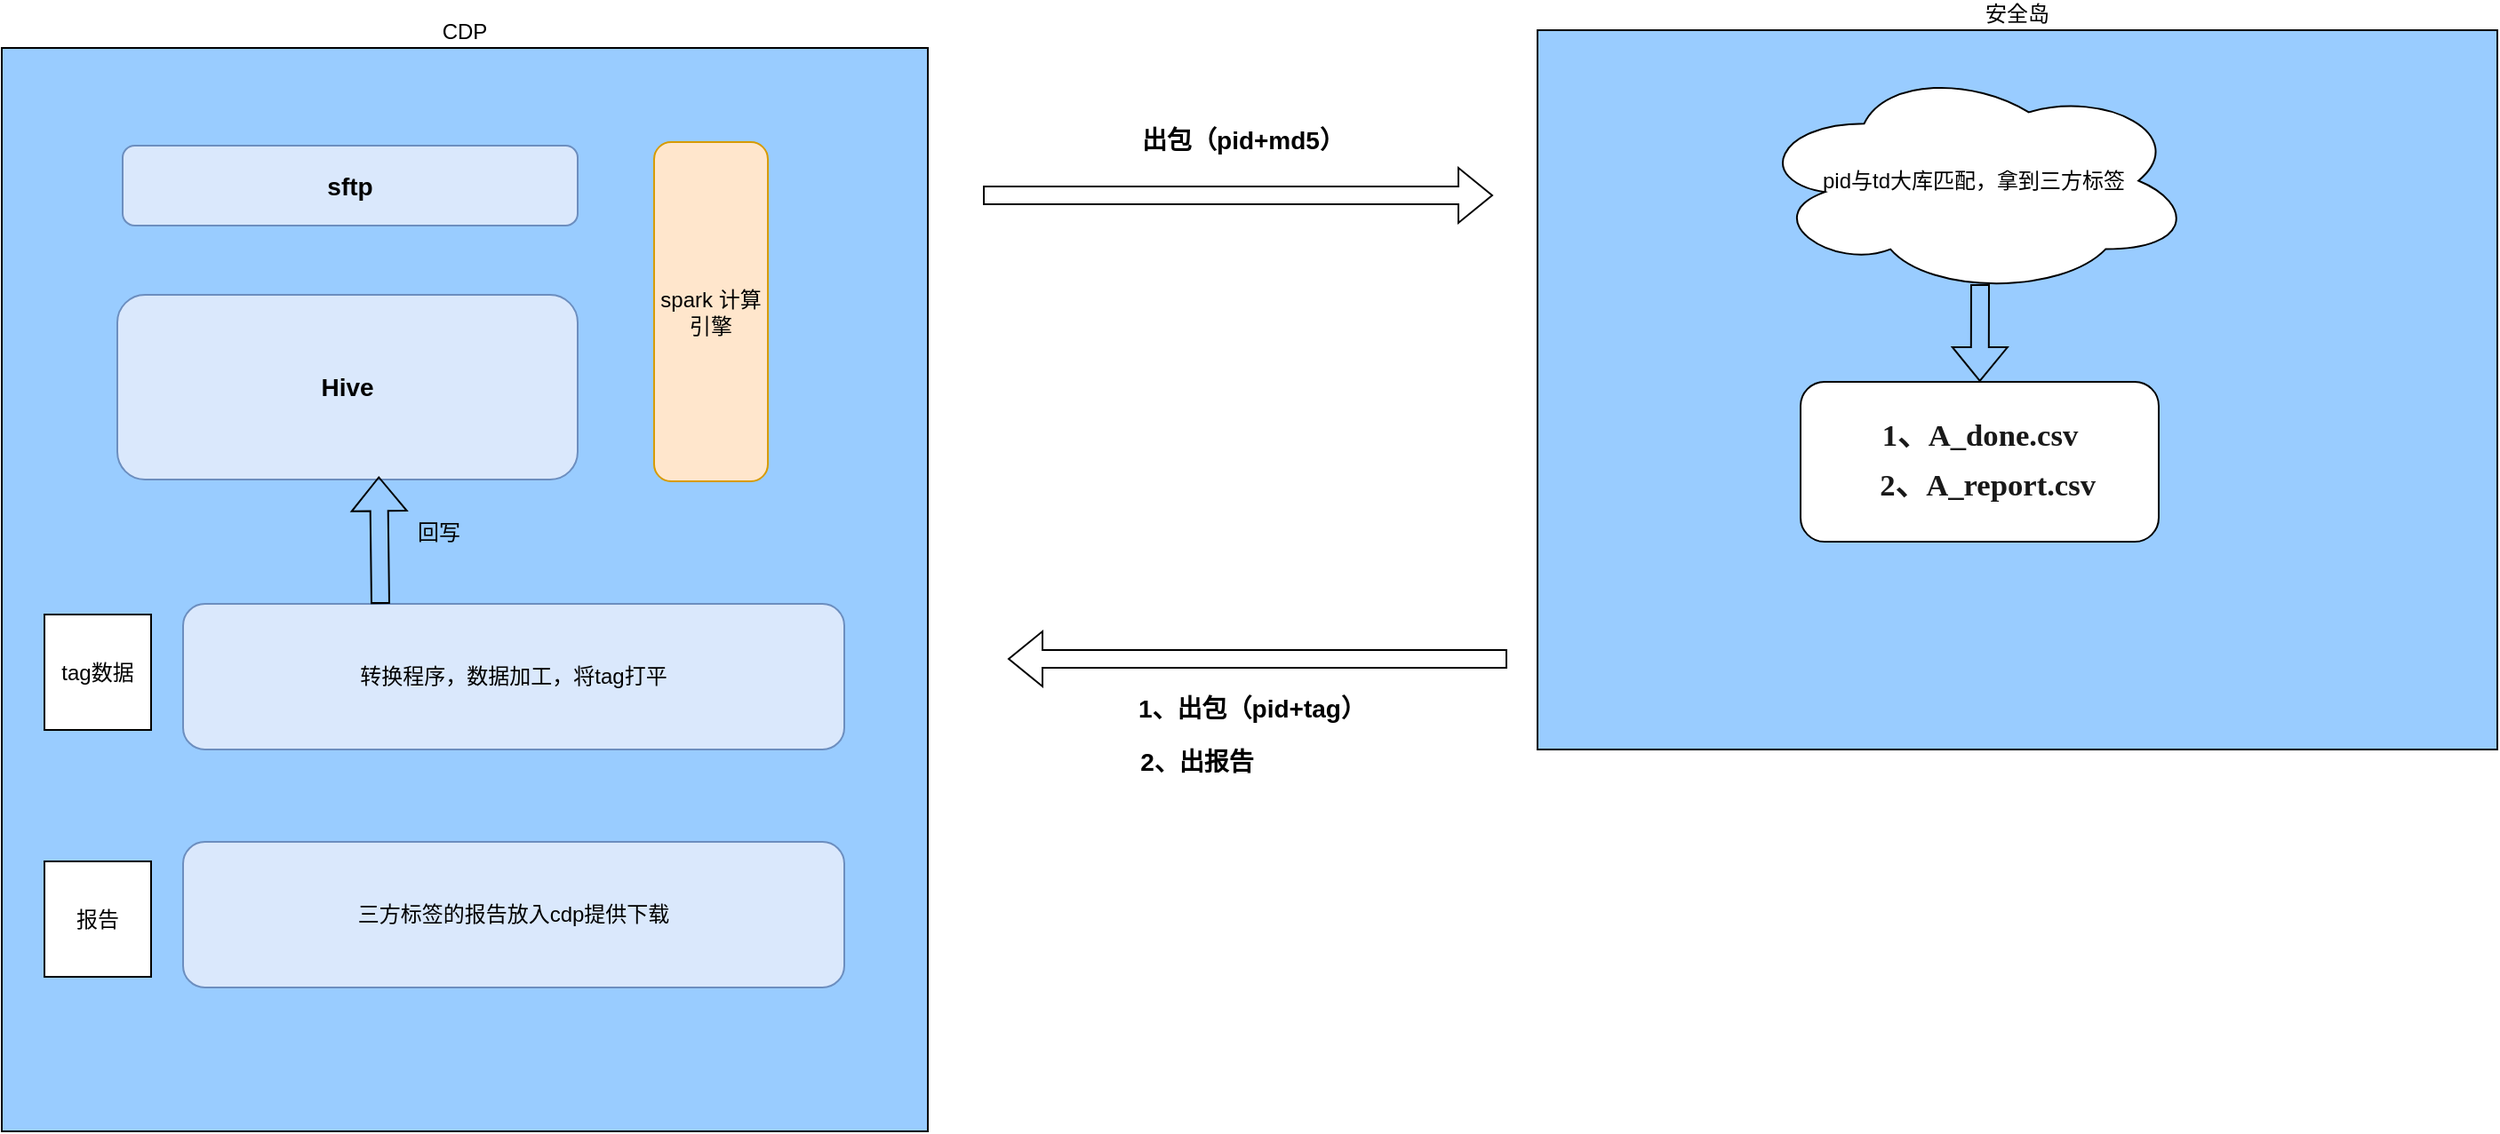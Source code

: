 <mxfile version="21.1.2" type="github">
  <diagram name="第 1 页" id="jkvh4A5DkbGee7e1IqiZ">
    <mxGraphModel dx="1265" dy="714" grid="0" gridSize="10" guides="1" tooltips="1" connect="1" arrows="1" fold="1" page="1" pageScale="1" pageWidth="1700" pageHeight="1100" math="0" shadow="0">
      <root>
        <mxCell id="0" />
        <mxCell id="1" parent="0" />
        <mxCell id="M-rgaktpT5TFiBYmBd5q-44" value="CDP" style="rounded=0;whiteSpace=wrap;html=1;labelPosition=center;verticalLabelPosition=top;align=center;verticalAlign=bottom;fillColor=#99CCFF;" vertex="1" parent="1">
          <mxGeometry x="179" y="92" width="521" height="610" as="geometry" />
        </mxCell>
        <mxCell id="M-rgaktpT5TFiBYmBd5q-45" value="&lt;b&gt;&lt;font style=&quot;font-size: 14px;&quot;&gt;Hive&lt;/font&gt;&lt;/b&gt;" style="rounded=1;whiteSpace=wrap;html=1;fillColor=#dae8fc;strokeColor=#6c8ebf;labelPosition=center;verticalLabelPosition=middle;align=center;verticalAlign=middle;" vertex="1" parent="1">
          <mxGeometry x="244" y="231" width="259" height="104" as="geometry" />
        </mxCell>
        <mxCell id="M-rgaktpT5TFiBYmBd5q-47" value="&lt;b&gt;&lt;font style=&quot;font-size: 14px;&quot;&gt;sftp&lt;/font&gt;&lt;/b&gt;" style="rounded=1;whiteSpace=wrap;html=1;fillColor=#dae8fc;strokeColor=#6c8ebf;" vertex="1" parent="1">
          <mxGeometry x="247" y="147" width="256" height="45" as="geometry" />
        </mxCell>
        <mxCell id="M-rgaktpT5TFiBYmBd5q-50" value="spark 计算引擎" style="rounded=1;whiteSpace=wrap;html=1;fillColor=#ffe6cc;strokeColor=#d79b00;" vertex="1" parent="1">
          <mxGeometry x="546" y="145" width="64" height="191" as="geometry" />
        </mxCell>
        <mxCell id="M-rgaktpT5TFiBYmBd5q-52" value="安全岛" style="rounded=0;whiteSpace=wrap;html=1;labelPosition=center;verticalLabelPosition=top;align=center;verticalAlign=bottom;fillColor=#99CCFF;" vertex="1" parent="1">
          <mxGeometry x="1043" y="82" width="540" height="405" as="geometry" />
        </mxCell>
        <mxCell id="M-rgaktpT5TFiBYmBd5q-53" value="" style="shape=flexArrow;endArrow=classic;html=1;rounded=0;" edge="1" parent="1">
          <mxGeometry width="50" height="50" relative="1" as="geometry">
            <mxPoint x="731" y="175" as="sourcePoint" />
            <mxPoint x="1018" y="175" as="targetPoint" />
          </mxGeometry>
        </mxCell>
        <mxCell id="M-rgaktpT5TFiBYmBd5q-54" value="出包（pid+md5）" style="text;html=1;strokeColor=none;fillColor=none;align=center;verticalAlign=middle;whiteSpace=wrap;rounded=0;fontStyle=1;fontSize=14;" vertex="1" parent="1">
          <mxGeometry x="806" y="130" width="143" height="28" as="geometry" />
        </mxCell>
        <mxCell id="M-rgaktpT5TFiBYmBd5q-56" value="pid与td大库匹配，拿到三方标签" style="ellipse;shape=cloud;whiteSpace=wrap;html=1;" vertex="1" parent="1">
          <mxGeometry x="1165" y="102.5" width="247" height="128.5" as="geometry" />
        </mxCell>
        <mxCell id="M-rgaktpT5TFiBYmBd5q-58" value="&lt;p style=&quot;border-color: var(--border-color); margin: 0px; line-height: 12px;&quot; align=&quot;center&quot;&gt;&lt;span style=&quot;color: rgb(25, 25, 25); font-family: &amp;quot;Microsoft YaHei&amp;quot;; font-size: 13pt; font-weight: 600; background-color: initial;&quot;&gt;1、A_done.csv&lt;/span&gt;&lt;br&gt;&lt;/p&gt;&lt;br style=&quot;border-color: var(--border-color);&quot;&gt;&lt;p style=&quot;border-color: var(--border-color); margin: 0px; line-height: 12px;&quot; align=&quot;center&quot;&gt;&lt;span style=&quot;border-color: var(--border-color); font-family: &amp;quot;Microsoft YaHei&amp;quot;; font-size: 13pt; font-weight: 600; color: rgb(25, 25, 25);&quot;&gt;&amp;nbsp; 2、A_report.csv&lt;/span&gt;&lt;/p&gt;" style="rounded=1;whiteSpace=wrap;html=1;" vertex="1" parent="1">
          <mxGeometry x="1191" y="280" width="201.5" height="90" as="geometry" />
        </mxCell>
        <mxCell id="M-rgaktpT5TFiBYmBd5q-59" value="" style="shape=flexArrow;endArrow=classic;html=1;rounded=0;" edge="1" parent="1" target="M-rgaktpT5TFiBYmBd5q-58">
          <mxGeometry width="50" height="50" relative="1" as="geometry">
            <mxPoint x="1292" y="225" as="sourcePoint" />
            <mxPoint x="1342" y="175" as="targetPoint" />
          </mxGeometry>
        </mxCell>
        <mxCell id="M-rgaktpT5TFiBYmBd5q-60" value="" style="shape=flexArrow;endArrow=classic;html=1;rounded=0;" edge="1" parent="1">
          <mxGeometry width="50" height="50" relative="1" as="geometry">
            <mxPoint x="1026" y="436" as="sourcePoint" />
            <mxPoint x="745" y="436" as="targetPoint" />
          </mxGeometry>
        </mxCell>
        <mxCell id="M-rgaktpT5TFiBYmBd5q-61" value="1、出包（pid+tag）" style="text;html=1;strokeColor=none;fillColor=none;align=center;verticalAlign=middle;whiteSpace=wrap;rounded=0;fontStyle=1;fontSize=14;" vertex="1" parent="1">
          <mxGeometry x="811" y="450" width="143" height="28" as="geometry" />
        </mxCell>
        <mxCell id="M-rgaktpT5TFiBYmBd5q-63" value="2、出报告" style="text;html=1;strokeColor=none;fillColor=none;align=center;verticalAlign=middle;whiteSpace=wrap;rounded=0;fontStyle=1;fontSize=14;" vertex="1" parent="1">
          <mxGeometry x="803" y="478" width="97" height="32" as="geometry" />
        </mxCell>
        <mxCell id="M-rgaktpT5TFiBYmBd5q-64" value="转换程序，数据加工，将tag打平" style="rounded=1;whiteSpace=wrap;html=1;fillColor=#dae8fc;strokeColor=#6c8ebf;" vertex="1" parent="1">
          <mxGeometry x="281" y="405" width="372" height="82" as="geometry" />
        </mxCell>
        <mxCell id="M-rgaktpT5TFiBYmBd5q-71" value="tag数据" style="rounded=0;whiteSpace=wrap;html=1;" vertex="1" parent="1">
          <mxGeometry x="203" y="411" width="60" height="65" as="geometry" />
        </mxCell>
        <mxCell id="M-rgaktpT5TFiBYmBd5q-72" value="三方标签的报告放入cdp提供下载" style="rounded=1;whiteSpace=wrap;html=1;fillColor=#dae8fc;strokeColor=#6c8ebf;" vertex="1" parent="1">
          <mxGeometry x="281" y="539" width="372" height="82" as="geometry" />
        </mxCell>
        <mxCell id="M-rgaktpT5TFiBYmBd5q-73" value="报告" style="rounded=0;whiteSpace=wrap;html=1;" vertex="1" parent="1">
          <mxGeometry x="203" y="550" width="60" height="65" as="geometry" />
        </mxCell>
        <mxCell id="M-rgaktpT5TFiBYmBd5q-74" value="" style="shape=flexArrow;endArrow=classic;html=1;rounded=0;entryX=0.568;entryY=0.983;entryDx=0;entryDy=0;entryPerimeter=0;" edge="1" parent="1" target="M-rgaktpT5TFiBYmBd5q-45">
          <mxGeometry width="50" height="50" relative="1" as="geometry">
            <mxPoint x="392" y="405" as="sourcePoint" />
            <mxPoint x="442" y="355" as="targetPoint" />
          </mxGeometry>
        </mxCell>
        <mxCell id="M-rgaktpT5TFiBYmBd5q-75" value="回写" style="text;html=1;strokeColor=none;fillColor=none;align=center;verticalAlign=middle;whiteSpace=wrap;rounded=0;" vertex="1" parent="1">
          <mxGeometry x="395" y="350" width="60" height="30" as="geometry" />
        </mxCell>
      </root>
    </mxGraphModel>
  </diagram>
</mxfile>
